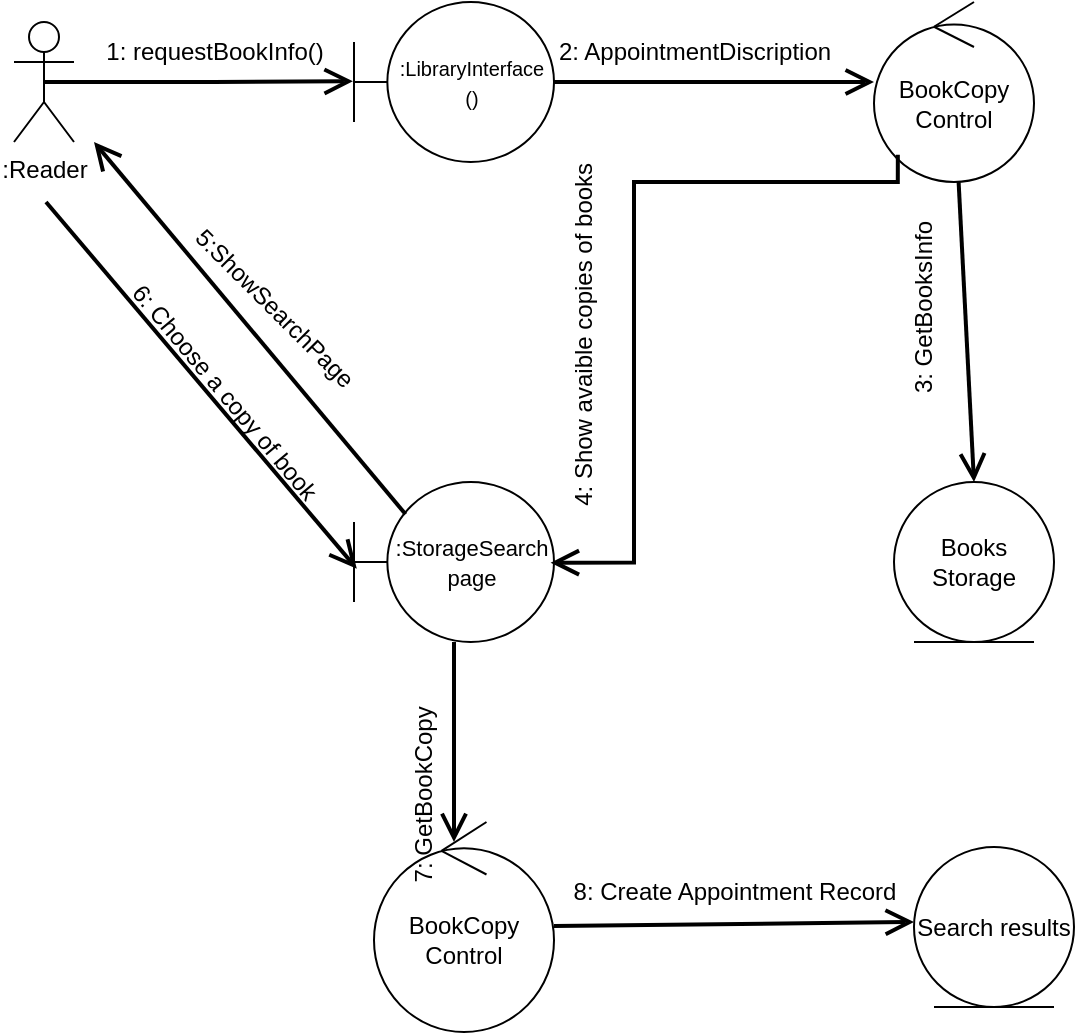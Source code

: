 <mxfile version="24.7.17">
  <diagram name="Страница — 1" id="OKbtUOt_FvHwJphNDFCd">
    <mxGraphModel dx="1143" dy="484" grid="1" gridSize="10" guides="1" tooltips="1" connect="1" arrows="1" fold="1" page="1" pageScale="1" pageWidth="827" pageHeight="1169" math="0" shadow="0">
      <root>
        <mxCell id="0" />
        <mxCell id="1" parent="0" />
        <mxCell id="YuqfwTARV5xfNuHCGX9C-1" value=":Reader" style="shape=umlActor;verticalLabelPosition=bottom;verticalAlign=top;html=1;" parent="1" vertex="1">
          <mxGeometry x="30" y="60" width="30" height="60" as="geometry" />
        </mxCell>
        <mxCell id="YuqfwTARV5xfNuHCGX9C-10" style="edgeStyle=orthogonalEdgeStyle;rounded=0;orthogonalLoop=1;jettySize=auto;html=1;strokeWidth=2;endArrow=open;endFill=0;endSize=10;" parent="1" edge="1">
          <mxGeometry relative="1" as="geometry">
            <mxPoint x="270" y="90" as="sourcePoint" />
            <mxPoint x="460" y="90" as="targetPoint" />
          </mxGeometry>
        </mxCell>
        <mxCell id="YuqfwTARV5xfNuHCGX9C-7" style="edgeStyle=orthogonalEdgeStyle;rounded=0;orthogonalLoop=1;jettySize=auto;html=1;exitX=0.5;exitY=0.5;exitDx=0;exitDy=0;exitPerimeter=0;entryX=-0.008;entryY=0.494;entryDx=0;entryDy=0;entryPerimeter=0;endArrow=open;endFill=0;endSize=10;strokeWidth=2;" parent="1" source="YuqfwTARV5xfNuHCGX9C-1" edge="1">
          <mxGeometry relative="1" as="geometry">
            <mxPoint x="199.44" y="89.64" as="targetPoint" />
          </mxGeometry>
        </mxCell>
        <mxCell id="YuqfwTARV5xfNuHCGX9C-8" value="1: requestBookInfo()" style="text;html=1;align=center;verticalAlign=middle;resizable=0;points=[];autosize=1;strokeColor=none;fillColor=none;" parent="1" vertex="1">
          <mxGeometry x="65" y="60" width="130" height="30" as="geometry" />
        </mxCell>
        <mxCell id="YuqfwTARV5xfNuHCGX9C-11" value="2: AppointmentDiscription" style="text;html=1;align=center;verticalAlign=middle;resizable=0;points=[];autosize=1;strokeColor=none;fillColor=none;" parent="1" vertex="1">
          <mxGeometry x="290" y="60" width="160" height="30" as="geometry" />
        </mxCell>
        <mxCell id="YuqfwTARV5xfNuHCGX9C-14" value="&lt;font style=&quot;font-size: 10px;&quot;&gt;:LibraryInterface&lt;br&gt;()&lt;/font&gt;" style="shape=umlBoundary;whiteSpace=wrap;html=1;" parent="1" vertex="1">
          <mxGeometry x="200" y="50" width="100" height="80" as="geometry" />
        </mxCell>
        <mxCell id="YuqfwTARV5xfNuHCGX9C-19" style="rounded=0;orthogonalLoop=1;jettySize=auto;html=1;entryX=1;entryY=0.5;entryDx=0;entryDy=0;strokeColor=none;" parent="1" source="YuqfwTARV5xfNuHCGX9C-15" target="YuqfwTARV5xfNuHCGX9C-17" edge="1">
          <mxGeometry relative="1" as="geometry" />
        </mxCell>
        <mxCell id="YuqfwTARV5xfNuHCGX9C-20" style="rounded=0;orthogonalLoop=1;jettySize=auto;html=1;entryX=0.5;entryY=0;entryDx=0;entryDy=0;strokeWidth=2;endSize=10;endArrow=open;endFill=0;" parent="1" source="YuqfwTARV5xfNuHCGX9C-15" target="YuqfwTARV5xfNuHCGX9C-17" edge="1">
          <mxGeometry relative="1" as="geometry" />
        </mxCell>
        <mxCell id="YuqfwTARV5xfNuHCGX9C-15" value="BookCopy&lt;br&gt;Control" style="ellipse;shape=umlControl;whiteSpace=wrap;html=1;" parent="1" vertex="1">
          <mxGeometry x="460" y="50" width="80" height="90" as="geometry" />
        </mxCell>
        <mxCell id="YuqfwTARV5xfNuHCGX9C-17" value="Books&lt;div&gt;Storage&lt;/div&gt;" style="ellipse;shape=umlEntity;whiteSpace=wrap;html=1;" parent="1" vertex="1">
          <mxGeometry x="470" y="290" width="80" height="80" as="geometry" />
        </mxCell>
        <mxCell id="YuqfwTARV5xfNuHCGX9C-33" style="edgeStyle=orthogonalEdgeStyle;rounded=0;orthogonalLoop=1;jettySize=auto;html=1;strokeWidth=2;endSize=10;endArrow=open;endFill=0;" parent="1" source="YuqfwTARV5xfNuHCGX9C-21" edge="1">
          <mxGeometry relative="1" as="geometry">
            <mxPoint x="250" y="470" as="targetPoint" />
          </mxGeometry>
        </mxCell>
        <mxCell id="YuqfwTARV5xfNuHCGX9C-21" value="&lt;font style=&quot;font-size: 11px;&quot;&gt;:StorageSearch page&lt;/font&gt;" style="shape=umlBoundary;whiteSpace=wrap;html=1;" parent="1" vertex="1">
          <mxGeometry x="200" y="290" width="100" height="80" as="geometry" />
        </mxCell>
        <mxCell id="YuqfwTARV5xfNuHCGX9C-22" value="3: GetBooksInfo" style="text;html=1;align=center;verticalAlign=middle;resizable=0;points=[];autosize=1;strokeColor=none;fillColor=none;rotation=-90;" parent="1" vertex="1">
          <mxGeometry x="430" y="188" width="110" height="30" as="geometry" />
        </mxCell>
        <mxCell id="YuqfwTARV5xfNuHCGX9C-23" style="edgeStyle=orthogonalEdgeStyle;rounded=0;orthogonalLoop=1;jettySize=auto;html=1;exitX=0.149;exitY=0.849;exitDx=0;exitDy=0;entryX=0.983;entryY=0.504;entryDx=0;entryDy=0;entryPerimeter=0;strokeWidth=2;endArrow=open;endFill=0;endSize=10;exitPerimeter=0;" parent="1" source="YuqfwTARV5xfNuHCGX9C-15" target="YuqfwTARV5xfNuHCGX9C-21" edge="1">
          <mxGeometry relative="1" as="geometry">
            <Array as="points">
              <mxPoint x="472" y="140" />
              <mxPoint x="340" y="140" />
              <mxPoint x="340" y="330" />
            </Array>
          </mxGeometry>
        </mxCell>
        <mxCell id="YuqfwTARV5xfNuHCGX9C-25" style="rounded=0;orthogonalLoop=1;jettySize=auto;html=1;strokeWidth=2;endSize=10;exitX=0.258;exitY=0.202;exitDx=0;exitDy=0;exitPerimeter=0;endArrow=open;endFill=0;" parent="1" source="YuqfwTARV5xfNuHCGX9C-21" edge="1">
          <mxGeometry relative="1" as="geometry">
            <mxPoint x="70" y="120" as="targetPoint" />
          </mxGeometry>
        </mxCell>
        <mxCell id="YuqfwTARV5xfNuHCGX9C-26" value="5:ShowSearchPage" style="text;html=1;align=center;verticalAlign=middle;resizable=0;points=[];autosize=1;strokeColor=none;fillColor=none;rotation=45;" parent="1" vertex="1">
          <mxGeometry x="95" y="188" width="130" height="30" as="geometry" />
        </mxCell>
        <mxCell id="YuqfwTARV5xfNuHCGX9C-31" style="rounded=0;orthogonalLoop=1;jettySize=auto;html=1;endSize=10;strokeWidth=2;endArrow=open;endFill=0;" parent="1" source="YuqfwTARV5xfNuHCGX9C-27" edge="1">
          <mxGeometry relative="1" as="geometry">
            <mxPoint x="480" y="510" as="targetPoint" />
          </mxGeometry>
        </mxCell>
        <mxCell id="YuqfwTARV5xfNuHCGX9C-27" value="BookCopy&lt;br&gt;Control" style="ellipse;shape=umlControl;whiteSpace=wrap;html=1;" parent="1" vertex="1">
          <mxGeometry x="210" y="460" width="90" height="105" as="geometry" />
        </mxCell>
        <mxCell id="YuqfwTARV5xfNuHCGX9C-28" style="rounded=0;orthogonalLoop=1;jettySize=auto;html=1;endSize=10;strokeWidth=2;endArrow=open;endFill=0;entryX=0.014;entryY=0.542;entryDx=0;entryDy=0;entryPerimeter=0;" parent="1" target="YuqfwTARV5xfNuHCGX9C-21" edge="1">
          <mxGeometry relative="1" as="geometry">
            <mxPoint x="46" y="150" as="sourcePoint" />
            <mxPoint x="190" y="330" as="targetPoint" />
          </mxGeometry>
        </mxCell>
        <mxCell id="YuqfwTARV5xfNuHCGX9C-29" value="6: Choose a copy of book" style="text;html=1;align=center;verticalAlign=middle;resizable=0;points=[];autosize=1;strokeColor=none;fillColor=none;rotation=50;" parent="1" vertex="1">
          <mxGeometry x="55" y="230" width="160" height="30" as="geometry" />
        </mxCell>
        <mxCell id="YuqfwTARV5xfNuHCGX9C-32" value="8: Create Appointment Record" style="text;html=1;align=center;verticalAlign=middle;resizable=0;points=[];autosize=1;strokeColor=none;fillColor=none;rotation=0;" parent="1" vertex="1">
          <mxGeometry x="300" y="480" width="180" height="30" as="geometry" />
        </mxCell>
        <mxCell id="YuqfwTARV5xfNuHCGX9C-34" value="7: GetBookCopy&amp;nbsp;" style="text;html=1;align=center;verticalAlign=middle;resizable=0;points=[];autosize=1;strokeColor=none;fillColor=none;rotation=-90;" parent="1" vertex="1">
          <mxGeometry x="180" y="430" width="110" height="30" as="geometry" />
        </mxCell>
        <mxCell id="YuqfwTARV5xfNuHCGX9C-36" value="Search results" style="ellipse;shape=umlEntity;whiteSpace=wrap;html=1;" parent="1" vertex="1">
          <mxGeometry x="480" y="472.5" width="80" height="80" as="geometry" />
        </mxCell>
        <mxCell id="o92iAsoVWvLHdJWRFwgy-1" value="4: Show avaible copies of books&amp;nbsp;" style="text;html=1;align=center;verticalAlign=middle;resizable=0;points=[];autosize=1;strokeColor=none;fillColor=none;rotation=-90;" vertex="1" parent="1">
          <mxGeometry x="215" y="200" width="200" height="30" as="geometry" />
        </mxCell>
      </root>
    </mxGraphModel>
  </diagram>
</mxfile>
